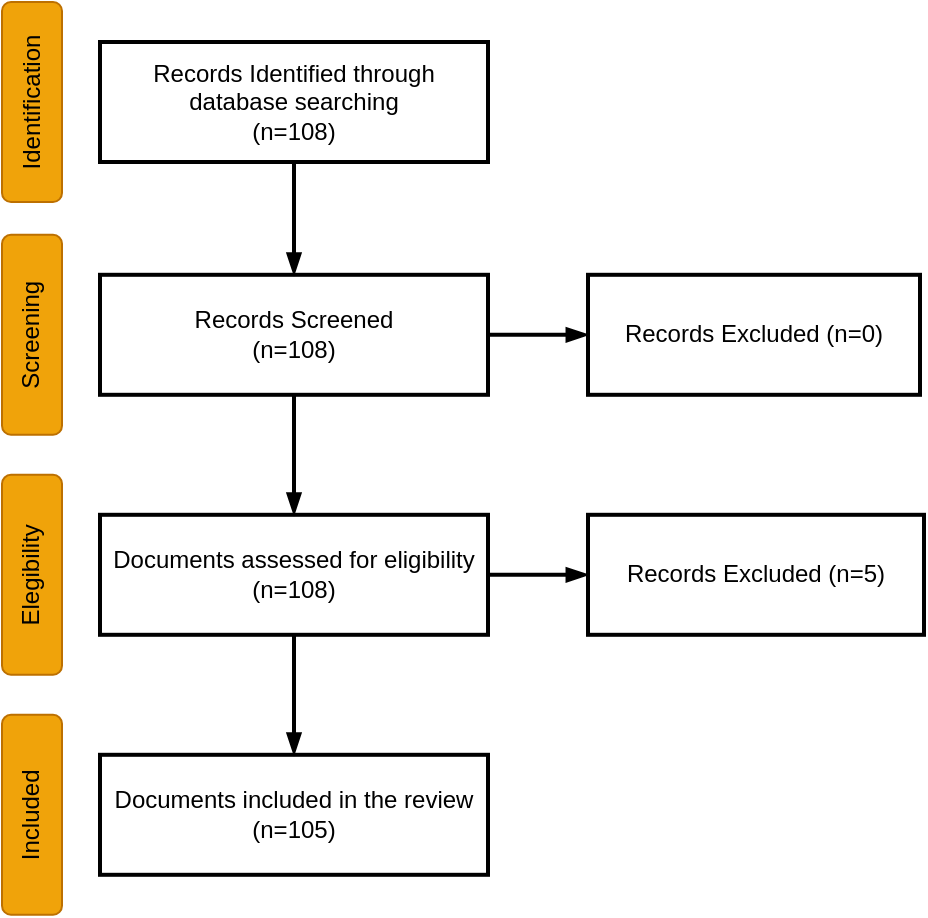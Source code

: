 <mxfile version="24.7.8">
  <diagram name="Página-1" id="ot0PXyGs3hzYBor1LjvP">
    <mxGraphModel dx="1273" dy="1011" grid="0" gridSize="10" guides="1" tooltips="1" connect="1" arrows="1" fold="1" page="1" pageScale="1" pageWidth="827" pageHeight="1169" background="#ffffff" math="0" shadow="0">
      <root>
        <mxCell id="0" />
        <mxCell id="1" parent="0" />
        <mxCell id="W_nr4ksiAtif4gGKhU2a-1" value="Identification" style="rounded=1;whiteSpace=wrap;html=1;fillColor=#f0a30a;fontColor=#000000;strokeColor=#BD7000;rotation=-90;" parent="1" vertex="1">
          <mxGeometry x="6" y="152" width="100" height="30" as="geometry" />
        </mxCell>
        <mxCell id="W_nr4ksiAtif4gGKhU2a-2" value="Screening" style="rounded=1;whiteSpace=wrap;html=1;fillColor=#f0a30a;fontColor=#000000;strokeColor=#BD7000;rotation=-90;" parent="1" vertex="1">
          <mxGeometry x="6" y="268.4" width="100" height="30" as="geometry" />
        </mxCell>
        <mxCell id="W_nr4ksiAtif4gGKhU2a-3" value="Elegibility" style="rounded=1;whiteSpace=wrap;html=1;fillColor=#f0a30a;fontColor=#000000;strokeColor=#BD7000;rotation=-90;" parent="1" vertex="1">
          <mxGeometry x="6" y="388.4" width="100" height="30" as="geometry" />
        </mxCell>
        <mxCell id="W_nr4ksiAtif4gGKhU2a-4" value="Included" style="rounded=1;whiteSpace=wrap;html=1;fillColor=#f0a30a;fontColor=#000000;strokeColor=#BD7000;rotation=-90;" parent="1" vertex="1">
          <mxGeometry x="6" y="508.4" width="100" height="30" as="geometry" />
        </mxCell>
        <mxCell id="W_nr4ksiAtif4gGKhU2a-13" style="edgeStyle=orthogonalEdgeStyle;rounded=0;orthogonalLoop=1;jettySize=auto;html=1;entryX=0.5;entryY=0;entryDx=0;entryDy=0;strokeColor=#000000;endArrow=blockThin;endFill=1;strokeWidth=2;" parent="1" source="W_nr4ksiAtif4gGKhU2a-5" target="W_nr4ksiAtif4gGKhU2a-6" edge="1">
          <mxGeometry relative="1" as="geometry" />
        </mxCell>
        <mxCell id="W_nr4ksiAtif4gGKhU2a-5" value="Records Identified through database searching&lt;br&gt;(n=108)" style="rounded=0;whiteSpace=wrap;html=1;fillColor=none;strokeColor=#000000;fontColor=#000000;strokeWidth=2;" parent="1" vertex="1">
          <mxGeometry x="90" y="137" width="194" height="60" as="geometry" />
        </mxCell>
        <mxCell id="W_nr4ksiAtif4gGKhU2a-14" style="edgeStyle=orthogonalEdgeStyle;rounded=0;orthogonalLoop=1;jettySize=auto;html=1;entryX=0.5;entryY=0;entryDx=0;entryDy=0;strokeColor=#000000;endArrow=blockThin;endFill=1;strokeWidth=2;" parent="1" source="W_nr4ksiAtif4gGKhU2a-6" target="W_nr4ksiAtif4gGKhU2a-8" edge="1">
          <mxGeometry relative="1" as="geometry" />
        </mxCell>
        <mxCell id="W_nr4ksiAtif4gGKhU2a-16" style="edgeStyle=orthogonalEdgeStyle;rounded=0;orthogonalLoop=1;jettySize=auto;html=1;strokeColor=#000000;strokeWidth=2;endArrow=blockThin;endFill=1;" parent="1" source="W_nr4ksiAtif4gGKhU2a-6" target="W_nr4ksiAtif4gGKhU2a-7" edge="1">
          <mxGeometry relative="1" as="geometry" />
        </mxCell>
        <mxCell id="W_nr4ksiAtif4gGKhU2a-6" value="Records Screened&lt;br&gt;(n=108)" style="rounded=0;whiteSpace=wrap;html=1;fillColor=none;strokeColor=#000000;fontColor=#000000;strokeWidth=2;" parent="1" vertex="1">
          <mxGeometry x="90" y="253.4" width="194" height="60" as="geometry" />
        </mxCell>
        <mxCell id="W_nr4ksiAtif4gGKhU2a-7" value="Records Excluded (n=0)" style="rounded=0;whiteSpace=wrap;html=1;fillColor=none;strokeColor=#000000;fontColor=#000000;strokeWidth=2;" parent="1" vertex="1">
          <mxGeometry x="334" y="253.4" width="166" height="60" as="geometry" />
        </mxCell>
        <mxCell id="W_nr4ksiAtif4gGKhU2a-15" style="edgeStyle=orthogonalEdgeStyle;rounded=0;orthogonalLoop=1;jettySize=auto;html=1;entryX=0.5;entryY=0;entryDx=0;entryDy=0;strokeColor=#000000;strokeWidth=2;endArrow=blockThin;endFill=1;" parent="1" source="W_nr4ksiAtif4gGKhU2a-8" target="W_nr4ksiAtif4gGKhU2a-10" edge="1">
          <mxGeometry relative="1" as="geometry" />
        </mxCell>
        <mxCell id="W_nr4ksiAtif4gGKhU2a-18" style="edgeStyle=orthogonalEdgeStyle;rounded=0;orthogonalLoop=1;jettySize=auto;html=1;exitX=1;exitY=0.5;exitDx=0;exitDy=0;strokeColor=#000000;strokeWidth=2;endArrow=blockThin;endFill=1;" parent="1" source="W_nr4ksiAtif4gGKhU2a-8" target="W_nr4ksiAtif4gGKhU2a-9" edge="1">
          <mxGeometry relative="1" as="geometry" />
        </mxCell>
        <mxCell id="W_nr4ksiAtif4gGKhU2a-8" value="Documents assessed for eligibility&lt;br&gt;(n=108)" style="rounded=0;whiteSpace=wrap;html=1;fillColor=none;strokeColor=#000000;fontColor=#000000;strokeWidth=2;" parent="1" vertex="1">
          <mxGeometry x="90" y="373.4" width="194" height="60" as="geometry" />
        </mxCell>
        <mxCell id="W_nr4ksiAtif4gGKhU2a-9" value="Records Excluded (n=5)" style="rounded=0;whiteSpace=wrap;html=1;fillColor=none;strokeColor=#000000;fontColor=#000000;strokeWidth=2;" parent="1" vertex="1">
          <mxGeometry x="334" y="373.4" width="168" height="60" as="geometry" />
        </mxCell>
        <mxCell id="W_nr4ksiAtif4gGKhU2a-10" value="Documents included in the review&lt;br&gt;(n=105)" style="rounded=0;whiteSpace=wrap;html=1;fillColor=none;strokeColor=#000000;fontColor=#000000;strokeWidth=2;" parent="1" vertex="1">
          <mxGeometry x="90" y="493.4" width="194" height="60" as="geometry" />
        </mxCell>
      </root>
    </mxGraphModel>
  </diagram>
</mxfile>
